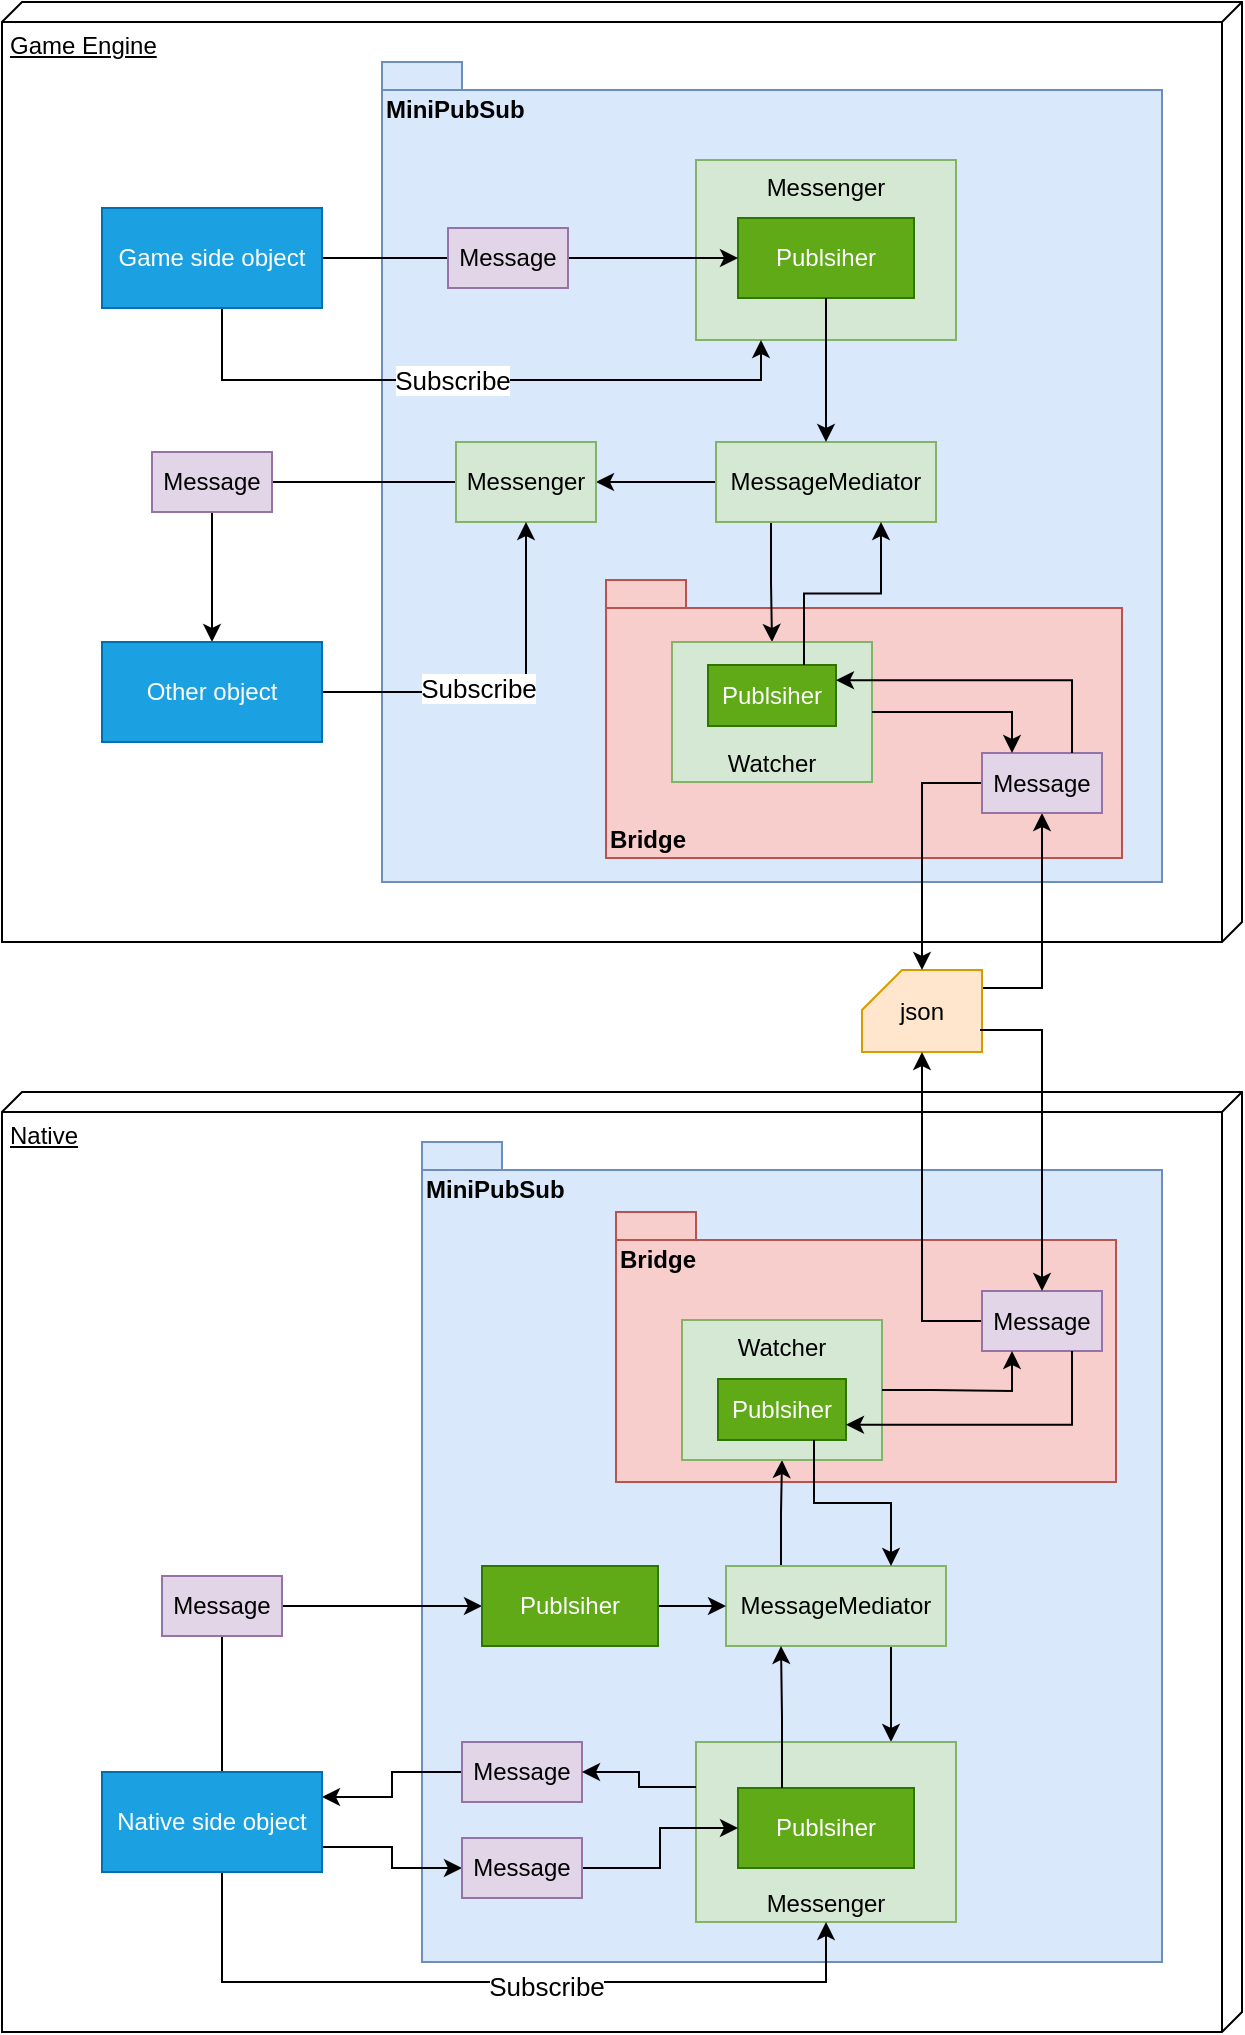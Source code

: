 <mxfile version="24.7.8">
  <diagram name="페이지-1" id="IK191SdpP6nFnNJA5NYr">
    <mxGraphModel dx="1207" dy="805" grid="1" gridSize="10" guides="1" tooltips="1" connect="1" arrows="1" fold="1" page="1" pageScale="1" pageWidth="827" pageHeight="1169" math="0" shadow="0">
      <root>
        <mxCell id="0" />
        <mxCell id="1" parent="0" />
        <mxCell id="MOfZ0UF6O1ds08dy238V-4" value="Game Engine" style="verticalAlign=top;align=left;spacingTop=8;spacingLeft=2;spacingRight=12;shape=cube;size=10;direction=south;fontStyle=4;html=1;whiteSpace=wrap;rotation=0;labelBackgroundColor=none;fillColor=none;rounded=0;fillStyle=auto;" vertex="1" parent="1">
          <mxGeometry x="120" y="120" width="620" height="470" as="geometry" />
        </mxCell>
        <mxCell id="MOfZ0UF6O1ds08dy238V-25" value="MiniPubSub" style="shape=folder;fontStyle=1;spacingTop=10;tabWidth=40;tabHeight=14;tabPosition=left;html=1;whiteSpace=wrap;fillColor=#dae8fc;strokeColor=#6c8ebf;verticalAlign=top;align=left;rounded=0;" vertex="1" parent="1">
          <mxGeometry x="310" y="150" width="390" height="410" as="geometry" />
        </mxCell>
        <mxCell id="MOfZ0UF6O1ds08dy238V-5" value="Native" style="verticalAlign=top;align=left;spacingTop=8;spacingLeft=2;spacingRight=12;shape=cube;size=10;direction=south;fontStyle=4;html=1;whiteSpace=wrap;rotation=0;labelBackgroundColor=none;fillColor=none;rounded=0;" vertex="1" parent="1">
          <mxGeometry x="120" y="665" width="620" height="470" as="geometry" />
        </mxCell>
        <mxCell id="MOfZ0UF6O1ds08dy238V-14" value="Game Bridge" style="shape=folder;fontStyle=1;spacingTop=10;tabWidth=40;tabHeight=14;tabPosition=left;html=1;whiteSpace=wrap;fillColor=#d5e8d4;strokeColor=#82b366;rounded=0;" vertex="1" parent="1">
          <mxGeometry x="592" y="724" width="70" height="50" as="geometry" />
        </mxCell>
        <mxCell id="MOfZ0UF6O1ds08dy238V-15" value="Bridge" style="shape=folder;fontStyle=1;spacingTop=10;tabWidth=40;tabHeight=14;tabPosition=left;html=1;whiteSpace=wrap;fillColor=#f8cecc;strokeColor=#b85450;verticalAlign=bottom;align=left;rounded=0;" vertex="1" parent="1">
          <mxGeometry x="422" y="409" width="258" height="139" as="geometry" />
        </mxCell>
        <mxCell id="MOfZ0UF6O1ds08dy238V-94" style="edgeStyle=orthogonalEdgeStyle;rounded=0;orthogonalLoop=1;jettySize=auto;html=1;entryX=1;entryY=0.5;entryDx=0;entryDy=0;" edge="1" parent="1" source="MOfZ0UF6O1ds08dy238V-18" target="MOfZ0UF6O1ds08dy238V-93">
          <mxGeometry relative="1" as="geometry" />
        </mxCell>
        <mxCell id="MOfZ0UF6O1ds08dy238V-115" style="edgeStyle=orthogonalEdgeStyle;rounded=0;orthogonalLoop=1;jettySize=auto;html=1;exitX=0.25;exitY=1;exitDx=0;exitDy=0;" edge="1" parent="1" source="MOfZ0UF6O1ds08dy238V-18" target="MOfZ0UF6O1ds08dy238V-112">
          <mxGeometry relative="1" as="geometry" />
        </mxCell>
        <mxCell id="MOfZ0UF6O1ds08dy238V-18" value="MessageMediator" style="html=1;whiteSpace=wrap;labelBackgroundColor=none;fillColor=#d5e8d4;strokeColor=#82b366;rounded=0;" vertex="1" parent="1">
          <mxGeometry x="477" y="340" width="110" height="40" as="geometry" />
        </mxCell>
        <mxCell id="MOfZ0UF6O1ds08dy238V-22" value="" style="group;rounded=0;" vertex="1" connectable="0" parent="1">
          <mxGeometry x="462" y="199" width="130" height="90" as="geometry" />
        </mxCell>
        <mxCell id="MOfZ0UF6O1ds08dy238V-19" value="Messenger" style="html=1;whiteSpace=wrap;labelBackgroundColor=none;fillColor=#d5e8d4;strokeColor=#82b366;verticalAlign=top;horizontal=1;align=center;rounded=0;" vertex="1" parent="MOfZ0UF6O1ds08dy238V-22">
          <mxGeometry x="5" width="130" height="90" as="geometry" />
        </mxCell>
        <mxCell id="MOfZ0UF6O1ds08dy238V-7" value="Publsiher" style="html=1;whiteSpace=wrap;labelBackgroundColor=none;fillColor=#60a917;strokeColor=#2D7600;fontColor=#ffffff;rounded=0;" vertex="1" parent="MOfZ0UF6O1ds08dy238V-22">
          <mxGeometry x="26" y="29" width="88" height="40" as="geometry" />
        </mxCell>
        <mxCell id="MOfZ0UF6O1ds08dy238V-100" style="edgeStyle=orthogonalEdgeStyle;rounded=0;orthogonalLoop=1;jettySize=auto;html=1;entryX=0;entryY=0.5;entryDx=0;entryDy=0;" edge="1" parent="1" source="MOfZ0UF6O1ds08dy238V-27" target="MOfZ0UF6O1ds08dy238V-7">
          <mxGeometry relative="1" as="geometry" />
        </mxCell>
        <mxCell id="MOfZ0UF6O1ds08dy238V-132" style="edgeStyle=orthogonalEdgeStyle;orthogonalLoop=1;jettySize=auto;html=1;exitX=1;exitY=0.75;exitDx=0;exitDy=0;entryX=0.25;entryY=1;entryDx=0;entryDy=0;rounded=0;curved=0;" edge="1" parent="1" source="MOfZ0UF6O1ds08dy238V-27" target="MOfZ0UF6O1ds08dy238V-19">
          <mxGeometry relative="1" as="geometry">
            <Array as="points">
              <mxPoint x="230" y="261" />
              <mxPoint x="230" y="309" />
              <mxPoint x="499" y="309" />
            </Array>
          </mxGeometry>
        </mxCell>
        <mxCell id="MOfZ0UF6O1ds08dy238V-133" value="&lt;font style=&quot;font-size: 13px;&quot;&gt;Subscribe&lt;/font&gt;" style="edgeLabel;html=1;align=center;verticalAlign=middle;resizable=0;points=[];" vertex="1" connectable="0" parent="MOfZ0UF6O1ds08dy238V-132">
          <mxGeometry x="0.099" relative="1" as="geometry">
            <mxPoint as="offset" />
          </mxGeometry>
        </mxCell>
        <mxCell id="MOfZ0UF6O1ds08dy238V-27" value="Game side object" style="html=1;whiteSpace=wrap;fillColor=#1ba1e2;fontColor=#ffffff;strokeColor=#006EAF;rounded=0;" vertex="1" parent="1">
          <mxGeometry x="170" y="223" width="110" height="50" as="geometry" />
        </mxCell>
        <mxCell id="MOfZ0UF6O1ds08dy238V-1" value="Message" style="html=1;whiteSpace=wrap;labelBackgroundColor=none;fillColor=#e1d5e7;strokeColor=#9673a6;rounded=0;" vertex="1" parent="1">
          <mxGeometry x="343" y="233" width="60" height="30" as="geometry" />
        </mxCell>
        <mxCell id="MOfZ0UF6O1ds08dy238V-123" style="edgeStyle=orthogonalEdgeStyle;rounded=0;orthogonalLoop=1;jettySize=auto;html=1;exitX=0.967;exitY=0.22;exitDx=0;exitDy=0;exitPerimeter=0;entryX=0.5;entryY=1;entryDx=0;entryDy=0;" edge="1" parent="1" source="MOfZ0UF6O1ds08dy238V-9" target="MOfZ0UF6O1ds08dy238V-46">
          <mxGeometry relative="1" as="geometry">
            <Array as="points">
              <mxPoint x="640" y="613" />
            </Array>
          </mxGeometry>
        </mxCell>
        <mxCell id="MOfZ0UF6O1ds08dy238V-9" value="json" style="shape=card;whiteSpace=wrap;html=1;fillColor=#ffe6cc;strokeColor=#d79b00;size=20;rounded=0;" vertex="1" parent="1">
          <mxGeometry x="550" y="604" width="60" height="41" as="geometry" />
        </mxCell>
        <mxCell id="MOfZ0UF6O1ds08dy238V-121" style="edgeStyle=orthogonalEdgeStyle;rounded=0;orthogonalLoop=1;jettySize=auto;html=1;" edge="1" parent="1" source="MOfZ0UF6O1ds08dy238V-46" target="MOfZ0UF6O1ds08dy238V-9">
          <mxGeometry relative="1" as="geometry">
            <Array as="points">
              <mxPoint x="580" y="511" />
            </Array>
          </mxGeometry>
        </mxCell>
        <mxCell id="MOfZ0UF6O1ds08dy238V-46" value="Message" style="html=1;whiteSpace=wrap;labelBackgroundColor=none;fillColor=#e1d5e7;strokeColor=#9673a6;rounded=0;" vertex="1" parent="1">
          <mxGeometry x="610" y="495.5" width="60" height="30" as="geometry" />
        </mxCell>
        <mxCell id="MOfZ0UF6O1ds08dy238V-53" value="MiniPubSub" style="shape=folder;fontStyle=1;spacingTop=10;tabWidth=40;tabHeight=14;tabPosition=left;html=1;whiteSpace=wrap;fillColor=#dae8fc;strokeColor=#6c8ebf;verticalAlign=top;align=left;rounded=0;" vertex="1" parent="1">
          <mxGeometry x="330" y="690" width="370" height="410" as="geometry" />
        </mxCell>
        <mxCell id="MOfZ0UF6O1ds08dy238V-54" value="Bridge" style="shape=folder;fontStyle=1;spacingTop=10;tabWidth=40;tabHeight=14;tabPosition=left;html=1;whiteSpace=wrap;fillColor=#f8cecc;strokeColor=#b85450;verticalAlign=top;align=left;rounded=0;" vertex="1" parent="1">
          <mxGeometry x="427" y="725" width="250" height="135" as="geometry" />
        </mxCell>
        <mxCell id="MOfZ0UF6O1ds08dy238V-55" style="edgeStyle=orthogonalEdgeStyle;rounded=0;orthogonalLoop=1;jettySize=auto;html=1;exitX=0.25;exitY=0;exitDx=0;exitDy=0;" edge="1" parent="1" source="MOfZ0UF6O1ds08dy238V-56" target="MOfZ0UF6O1ds08dy238V-63">
          <mxGeometry relative="1" as="geometry" />
        </mxCell>
        <mxCell id="MOfZ0UF6O1ds08dy238V-87" style="edgeStyle=orthogonalEdgeStyle;rounded=0;orthogonalLoop=1;jettySize=auto;html=1;exitX=0.75;exitY=1;exitDx=0;exitDy=0;entryX=0.75;entryY=0;entryDx=0;entryDy=0;" edge="1" parent="1" source="MOfZ0UF6O1ds08dy238V-56" target="MOfZ0UF6O1ds08dy238V-58">
          <mxGeometry relative="1" as="geometry" />
        </mxCell>
        <mxCell id="MOfZ0UF6O1ds08dy238V-56" value="MessageMediator" style="html=1;whiteSpace=wrap;labelBackgroundColor=none;fillColor=#d5e8d4;strokeColor=#82b366;rounded=0;" vertex="1" parent="1">
          <mxGeometry x="482" y="902" width="110" height="40" as="geometry" />
        </mxCell>
        <mxCell id="MOfZ0UF6O1ds08dy238V-57" value="" style="group;verticalAlign=bottom;align=center;rounded=0;" vertex="1" connectable="0" parent="1">
          <mxGeometry x="467" y="990" width="130" height="90" as="geometry" />
        </mxCell>
        <mxCell id="MOfZ0UF6O1ds08dy238V-58" value="Messenger" style="html=1;whiteSpace=wrap;labelBackgroundColor=none;fillColor=#d5e8d4;strokeColor=#82b366;verticalAlign=bottom;horizontal=1;align=center;rounded=0;" vertex="1" parent="MOfZ0UF6O1ds08dy238V-57">
          <mxGeometry width="130" height="90" as="geometry" />
        </mxCell>
        <mxCell id="MOfZ0UF6O1ds08dy238V-59" value="Publsiher" style="html=1;whiteSpace=wrap;labelBackgroundColor=none;fillColor=#60a917;strokeColor=#2D7600;fontColor=#ffffff;rounded=0;" vertex="1" parent="MOfZ0UF6O1ds08dy238V-57">
          <mxGeometry x="21" y="23" width="88" height="40" as="geometry" />
        </mxCell>
        <mxCell id="MOfZ0UF6O1ds08dy238V-75" style="edgeStyle=orthogonalEdgeStyle;rounded=0;orthogonalLoop=1;jettySize=auto;html=1;entryX=1;entryY=0.25;entryDx=0;entryDy=0;" edge="1" parent="1" source="MOfZ0UF6O1ds08dy238V-61" target="MOfZ0UF6O1ds08dy238V-74">
          <mxGeometry relative="1" as="geometry" />
        </mxCell>
        <mxCell id="MOfZ0UF6O1ds08dy238V-61" value="Message" style="html=1;whiteSpace=wrap;labelBackgroundColor=none;fillColor=#e1d5e7;strokeColor=#9673a6;rounded=0;" vertex="1" parent="1">
          <mxGeometry x="350" y="990" width="60" height="30" as="geometry" />
        </mxCell>
        <mxCell id="MOfZ0UF6O1ds08dy238V-117" style="edgeStyle=orthogonalEdgeStyle;rounded=0;orthogonalLoop=1;jettySize=auto;html=1;entryX=0.5;entryY=1;entryDx=0;entryDy=0;entryPerimeter=0;" edge="1" parent="1" source="MOfZ0UF6O1ds08dy238V-65" target="MOfZ0UF6O1ds08dy238V-9">
          <mxGeometry relative="1" as="geometry">
            <mxPoint x="580" y="650" as="targetPoint" />
            <Array as="points">
              <mxPoint x="580" y="780" />
            </Array>
          </mxGeometry>
        </mxCell>
        <mxCell id="MOfZ0UF6O1ds08dy238V-65" value="Message" style="html=1;whiteSpace=wrap;labelBackgroundColor=none;fillColor=#e1d5e7;strokeColor=#9673a6;rounded=0;" vertex="1" parent="1">
          <mxGeometry x="610" y="764.5" width="60" height="30" as="geometry" />
        </mxCell>
        <mxCell id="MOfZ0UF6O1ds08dy238V-82" style="edgeStyle=orthogonalEdgeStyle;rounded=0;orthogonalLoop=1;jettySize=auto;html=1;exitX=1;exitY=0.75;exitDx=0;exitDy=0;entryX=0;entryY=0.5;entryDx=0;entryDy=0;" edge="1" parent="1" source="MOfZ0UF6O1ds08dy238V-74" target="MOfZ0UF6O1ds08dy238V-80">
          <mxGeometry relative="1" as="geometry" />
        </mxCell>
        <mxCell id="MOfZ0UF6O1ds08dy238V-129" style="edgeStyle=orthogonalEdgeStyle;orthogonalLoop=1;jettySize=auto;html=1;entryX=0;entryY=0.5;entryDx=0;entryDy=0;rounded=0;" edge="1" parent="1" source="MOfZ0UF6O1ds08dy238V-74" target="MOfZ0UF6O1ds08dy238V-126">
          <mxGeometry relative="1" as="geometry">
            <Array as="points">
              <mxPoint x="230" y="922" />
            </Array>
          </mxGeometry>
        </mxCell>
        <mxCell id="MOfZ0UF6O1ds08dy238V-136" style="edgeStyle=orthogonalEdgeStyle;orthogonalLoop=1;jettySize=auto;html=1;entryX=0.5;entryY=1;entryDx=0;entryDy=0;rounded=0;curved=0;" edge="1" parent="1" source="MOfZ0UF6O1ds08dy238V-74" target="MOfZ0UF6O1ds08dy238V-58">
          <mxGeometry relative="1" as="geometry">
            <Array as="points">
              <mxPoint x="230" y="1110" />
              <mxPoint x="532" y="1110" />
            </Array>
          </mxGeometry>
        </mxCell>
        <mxCell id="MOfZ0UF6O1ds08dy238V-137" value="&lt;font style=&quot;font-size: 13px;&quot;&gt;Subscribe&lt;/font&gt;" style="edgeLabel;html=1;align=center;verticalAlign=middle;resizable=0;points=[];" vertex="1" connectable="0" parent="MOfZ0UF6O1ds08dy238V-136">
          <mxGeometry x="0.12" y="-2" relative="1" as="geometry">
            <mxPoint as="offset" />
          </mxGeometry>
        </mxCell>
        <mxCell id="MOfZ0UF6O1ds08dy238V-74" value="Native side object" style="html=1;whiteSpace=wrap;fillColor=#1ba1e2;fontColor=#ffffff;strokeColor=#006EAF;rounded=0;" vertex="1" parent="1">
          <mxGeometry x="170" y="1005" width="110" height="50" as="geometry" />
        </mxCell>
        <mxCell id="MOfZ0UF6O1ds08dy238V-81" style="edgeStyle=orthogonalEdgeStyle;rounded=0;orthogonalLoop=1;jettySize=auto;html=1;" edge="1" parent="1" source="MOfZ0UF6O1ds08dy238V-80" target="MOfZ0UF6O1ds08dy238V-59">
          <mxGeometry relative="1" as="geometry" />
        </mxCell>
        <mxCell id="MOfZ0UF6O1ds08dy238V-80" value="Message" style="html=1;whiteSpace=wrap;labelBackgroundColor=none;fillColor=#e1d5e7;strokeColor=#9673a6;rounded=0;" vertex="1" parent="1">
          <mxGeometry x="350" y="1038" width="60" height="30" as="geometry" />
        </mxCell>
        <mxCell id="MOfZ0UF6O1ds08dy238V-83" style="edgeStyle=orthogonalEdgeStyle;rounded=0;orthogonalLoop=1;jettySize=auto;html=1;exitX=0.25;exitY=0;exitDx=0;exitDy=0;entryX=0.25;entryY=1;entryDx=0;entryDy=0;" edge="1" parent="1" source="MOfZ0UF6O1ds08dy238V-59" target="MOfZ0UF6O1ds08dy238V-56">
          <mxGeometry relative="1" as="geometry" />
        </mxCell>
        <mxCell id="MOfZ0UF6O1ds08dy238V-84" style="edgeStyle=orthogonalEdgeStyle;rounded=0;orthogonalLoop=1;jettySize=auto;html=1;exitX=0;exitY=0.25;exitDx=0;exitDy=0;entryX=1;entryY=0.5;entryDx=0;entryDy=0;" edge="1" parent="1" source="MOfZ0UF6O1ds08dy238V-58" target="MOfZ0UF6O1ds08dy238V-61">
          <mxGeometry relative="1" as="geometry" />
        </mxCell>
        <mxCell id="MOfZ0UF6O1ds08dy238V-89" style="edgeStyle=orthogonalEdgeStyle;rounded=0;orthogonalLoop=1;jettySize=auto;html=1;exitX=0.5;exitY=1;exitDx=0;exitDy=0;" edge="1" parent="1" source="MOfZ0UF6O1ds08dy238V-7" target="MOfZ0UF6O1ds08dy238V-18">
          <mxGeometry relative="1" as="geometry" />
        </mxCell>
        <mxCell id="MOfZ0UF6O1ds08dy238V-96" style="edgeStyle=orthogonalEdgeStyle;rounded=0;orthogonalLoop=1;jettySize=auto;html=1;entryX=0.5;entryY=0;entryDx=0;entryDy=0;" edge="1" parent="1" source="MOfZ0UF6O1ds08dy238V-93" target="MOfZ0UF6O1ds08dy238V-95">
          <mxGeometry relative="1" as="geometry" />
        </mxCell>
        <mxCell id="MOfZ0UF6O1ds08dy238V-93" value="Messenger" style="html=1;whiteSpace=wrap;labelBackgroundColor=none;fillColor=#d5e8d4;strokeColor=#82b366;verticalAlign=middle;horizontal=1;align=center;rounded=0;" vertex="1" parent="1">
          <mxGeometry x="347" y="340" width="70" height="40" as="geometry" />
        </mxCell>
        <mxCell id="MOfZ0UF6O1ds08dy238V-134" style="edgeStyle=orthogonalEdgeStyle;orthogonalLoop=1;jettySize=auto;html=1;exitX=1;exitY=0.5;exitDx=0;exitDy=0;entryX=0.5;entryY=1;entryDx=0;entryDy=0;rounded=0;curved=0;" edge="1" parent="1" source="MOfZ0UF6O1ds08dy238V-95" target="MOfZ0UF6O1ds08dy238V-93">
          <mxGeometry relative="1" as="geometry" />
        </mxCell>
        <mxCell id="MOfZ0UF6O1ds08dy238V-135" value="&lt;font style=&quot;font-size: 13px;&quot;&gt;Subscribe&lt;/font&gt;" style="edgeLabel;html=1;align=center;verticalAlign=middle;resizable=0;points=[];" vertex="1" connectable="0" parent="MOfZ0UF6O1ds08dy238V-134">
          <mxGeometry x="-0.169" y="2" relative="1" as="geometry">
            <mxPoint as="offset" />
          </mxGeometry>
        </mxCell>
        <mxCell id="MOfZ0UF6O1ds08dy238V-95" value="Other object" style="html=1;whiteSpace=wrap;fillColor=#1ba1e2;fontColor=#ffffff;strokeColor=#006EAF;rounded=0;" vertex="1" parent="1">
          <mxGeometry x="170" y="440" width="110" height="50" as="geometry" />
        </mxCell>
        <mxCell id="MOfZ0UF6O1ds08dy238V-97" value="Message" style="html=1;whiteSpace=wrap;labelBackgroundColor=none;fillColor=#e1d5e7;strokeColor=#9673a6;rounded=0;" vertex="1" parent="1">
          <mxGeometry x="195" y="345" width="60" height="30" as="geometry" />
        </mxCell>
        <mxCell id="MOfZ0UF6O1ds08dy238V-104" value="" style="group;rounded=0;" vertex="1" connectable="0" parent="1">
          <mxGeometry x="460" y="769" width="100" height="80" as="geometry" />
        </mxCell>
        <mxCell id="MOfZ0UF6O1ds08dy238V-110" value="" style="group;rounded=0;" vertex="1" connectable="0" parent="MOfZ0UF6O1ds08dy238V-104">
          <mxGeometry y="10" width="100" height="70" as="geometry" />
        </mxCell>
        <mxCell id="MOfZ0UF6O1ds08dy238V-63" value="Watcher" style="html=1;whiteSpace=wrap;labelBackgroundColor=none;fillColor=#d5e8d4;strokeColor=#82b366;verticalAlign=top;horizontal=1;align=center;rounded=0;" vertex="1" parent="MOfZ0UF6O1ds08dy238V-110">
          <mxGeometry width="100" height="70" as="geometry" />
        </mxCell>
        <mxCell id="MOfZ0UF6O1ds08dy238V-103" value="Publsiher" style="html=1;whiteSpace=wrap;labelBackgroundColor=none;fillColor=#60a917;strokeColor=#2D7600;fontColor=#ffffff;rounded=0;" vertex="1" parent="MOfZ0UF6O1ds08dy238V-110">
          <mxGeometry x="18" y="29.5" width="64" height="30.5" as="geometry" />
        </mxCell>
        <mxCell id="MOfZ0UF6O1ds08dy238V-70" style="edgeStyle=orthogonalEdgeStyle;rounded=0;orthogonalLoop=1;jettySize=auto;html=1;exitX=0.75;exitY=1;exitDx=0;exitDy=0;entryX=1;entryY=0.75;entryDx=0;entryDy=0;" edge="1" parent="1" source="MOfZ0UF6O1ds08dy238V-65" target="MOfZ0UF6O1ds08dy238V-103">
          <mxGeometry relative="1" as="geometry" />
        </mxCell>
        <mxCell id="MOfZ0UF6O1ds08dy238V-106" style="edgeStyle=orthogonalEdgeStyle;rounded=0;orthogonalLoop=1;jettySize=auto;html=1;exitX=1;exitY=0.5;exitDx=0;exitDy=0;entryX=0.25;entryY=1;entryDx=0;entryDy=0;" edge="1" parent="1" source="MOfZ0UF6O1ds08dy238V-63" target="MOfZ0UF6O1ds08dy238V-65">
          <mxGeometry relative="1" as="geometry" />
        </mxCell>
        <mxCell id="MOfZ0UF6O1ds08dy238V-108" style="edgeStyle=orthogonalEdgeStyle;rounded=0;orthogonalLoop=1;jettySize=auto;html=1;exitX=0.75;exitY=1;exitDx=0;exitDy=0;entryX=0.75;entryY=0;entryDx=0;entryDy=0;" edge="1" parent="1" source="MOfZ0UF6O1ds08dy238V-103" target="MOfZ0UF6O1ds08dy238V-56">
          <mxGeometry relative="1" as="geometry" />
        </mxCell>
        <mxCell id="MOfZ0UF6O1ds08dy238V-111" value="" style="group;verticalAlign=bottom;rounded=0;" vertex="1" connectable="0" parent="1">
          <mxGeometry x="455" y="440" width="100" height="70" as="geometry" />
        </mxCell>
        <mxCell id="MOfZ0UF6O1ds08dy238V-112" value="Watcher" style="html=1;whiteSpace=wrap;labelBackgroundColor=none;fillColor=#d5e8d4;strokeColor=#82b366;verticalAlign=bottom;horizontal=1;align=center;rounded=0;" vertex="1" parent="MOfZ0UF6O1ds08dy238V-111">
          <mxGeometry width="100" height="70" as="geometry" />
        </mxCell>
        <mxCell id="MOfZ0UF6O1ds08dy238V-113" value="Publsiher" style="html=1;whiteSpace=wrap;labelBackgroundColor=none;fillColor=#60a917;strokeColor=#2D7600;fontColor=#ffffff;rounded=0;" vertex="1" parent="MOfZ0UF6O1ds08dy238V-111">
          <mxGeometry x="18" y="11.5" width="64" height="30.5" as="geometry" />
        </mxCell>
        <mxCell id="MOfZ0UF6O1ds08dy238V-116" style="edgeStyle=orthogonalEdgeStyle;rounded=0;orthogonalLoop=1;jettySize=auto;html=1;exitX=0.75;exitY=0;exitDx=0;exitDy=0;entryX=0.75;entryY=1;entryDx=0;entryDy=0;" edge="1" parent="1" source="MOfZ0UF6O1ds08dy238V-113" target="MOfZ0UF6O1ds08dy238V-18">
          <mxGeometry relative="1" as="geometry" />
        </mxCell>
        <mxCell id="MOfZ0UF6O1ds08dy238V-120" style="edgeStyle=orthogonalEdgeStyle;rounded=0;orthogonalLoop=1;jettySize=auto;html=1;exitX=0.75;exitY=0;exitDx=0;exitDy=0;entryX=1;entryY=0.25;entryDx=0;entryDy=0;" edge="1" parent="1" source="MOfZ0UF6O1ds08dy238V-46" target="MOfZ0UF6O1ds08dy238V-113">
          <mxGeometry relative="1" as="geometry" />
        </mxCell>
        <mxCell id="MOfZ0UF6O1ds08dy238V-119" style="edgeStyle=orthogonalEdgeStyle;rounded=0;orthogonalLoop=1;jettySize=auto;html=1;exitX=1;exitY=0.5;exitDx=0;exitDy=0;entryX=0.25;entryY=0;entryDx=0;entryDy=0;" edge="1" parent="1" source="MOfZ0UF6O1ds08dy238V-112" target="MOfZ0UF6O1ds08dy238V-46">
          <mxGeometry relative="1" as="geometry" />
        </mxCell>
        <mxCell id="MOfZ0UF6O1ds08dy238V-122" style="edgeStyle=orthogonalEdgeStyle;rounded=0;orthogonalLoop=1;jettySize=auto;html=1;exitX=0.983;exitY=0.732;exitDx=0;exitDy=0;exitPerimeter=0;entryX=0.5;entryY=0;entryDx=0;entryDy=0;" edge="1" parent="1" source="MOfZ0UF6O1ds08dy238V-9" target="MOfZ0UF6O1ds08dy238V-65">
          <mxGeometry relative="1" as="geometry" />
        </mxCell>
        <mxCell id="MOfZ0UF6O1ds08dy238V-130" style="edgeStyle=orthogonalEdgeStyle;orthogonalLoop=1;jettySize=auto;html=1;" edge="1" parent="1" source="MOfZ0UF6O1ds08dy238V-126" target="MOfZ0UF6O1ds08dy238V-56">
          <mxGeometry relative="1" as="geometry" />
        </mxCell>
        <mxCell id="MOfZ0UF6O1ds08dy238V-126" value="Publsiher" style="html=1;whiteSpace=wrap;labelBackgroundColor=none;fillColor=#60a917;strokeColor=#2D7600;fontColor=#ffffff;rounded=0;" vertex="1" parent="1">
          <mxGeometry x="360" y="902" width="88" height="40" as="geometry" />
        </mxCell>
        <mxCell id="MOfZ0UF6O1ds08dy238V-139" value="Message" style="html=1;whiteSpace=wrap;labelBackgroundColor=none;fillColor=#e1d5e7;strokeColor=#9673a6;rounded=0;" vertex="1" parent="1">
          <mxGeometry x="200" y="907" width="60" height="30" as="geometry" />
        </mxCell>
      </root>
    </mxGraphModel>
  </diagram>
</mxfile>
